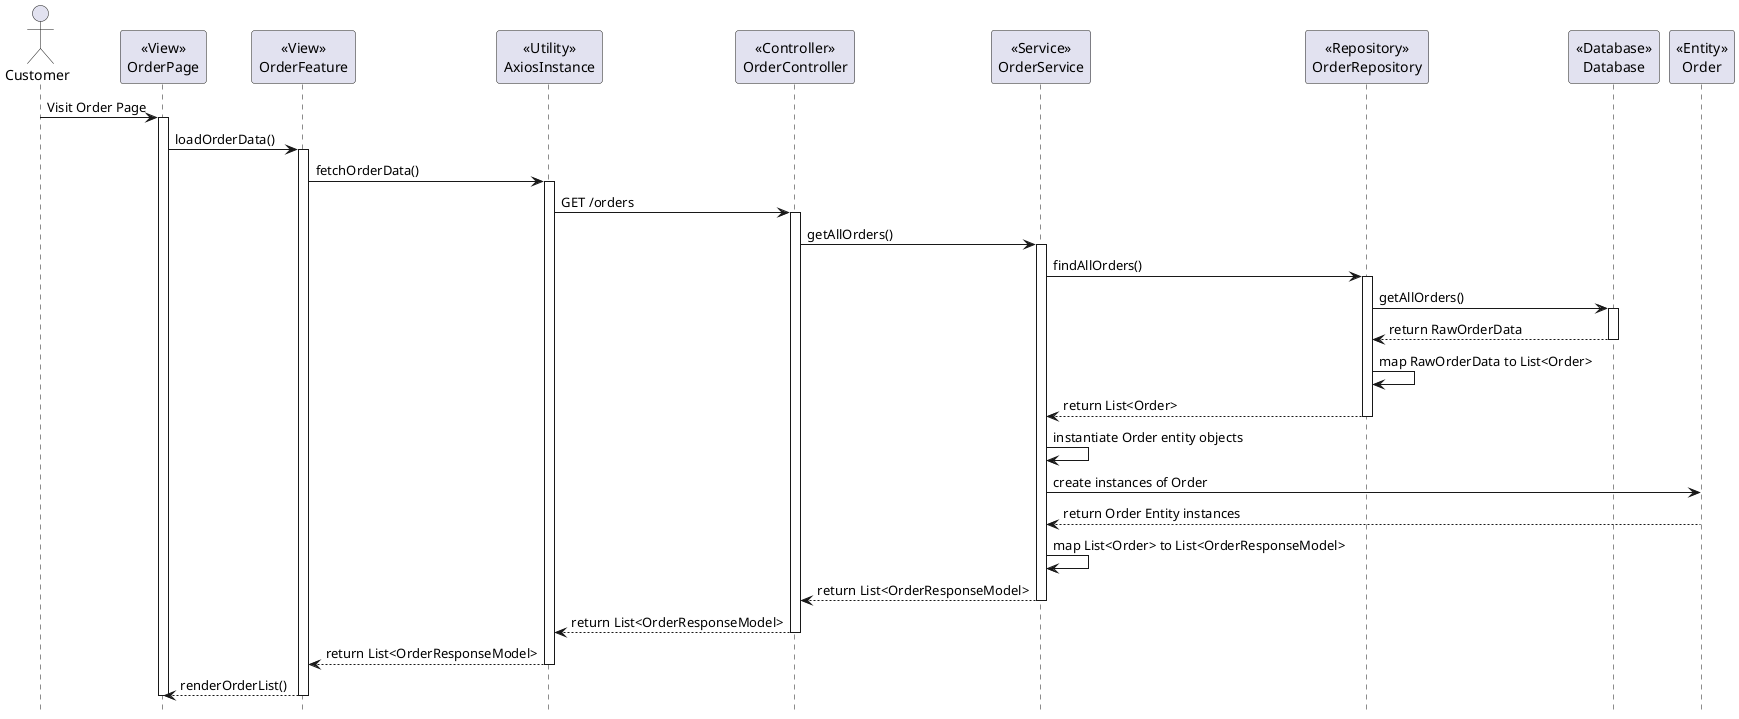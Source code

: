 @startuml
hide footbox
actor Customer

participant OrderPage as "<<View>>\nOrderPage"
participant OrderFeature as "<<View>>\nOrderFeature"
participant AxiosInstance as "<<Utility>>\nAxiosInstance"
participant OrderController as "<<Controller>>\nOrderController"
participant OrderService as "<<Service>>\nOrderService"
participant OrderRepository as "<<Repository>>\nOrderRepository"
participant Database as "<<Database>>\nDatabase"
participant Order as "<<Entity>>\nOrder"

' get all orders '
Customer -> OrderPage: Visit Order Page
activate OrderPage
OrderPage -> OrderFeature: loadOrderData()
activate OrderFeature
OrderFeature -> AxiosInstance: fetchOrderData()
activate AxiosInstance
AxiosInstance -> OrderController: GET /orders
activate OrderController
OrderController -> OrderService: getAllOrders()
activate OrderService
OrderService -> OrderRepository: findAllOrders()
activate OrderRepository
OrderRepository -> Database: getAllOrders()
activate Database
Database --> OrderRepository: return RawOrderData
deactivate Database
OrderRepository -> OrderRepository: map RawOrderData to List<Order>
OrderRepository --> OrderService: return List<Order>
deactivate OrderRepository
OrderService -> OrderService: instantiate Order entity objects
OrderService -> Order: create instances of Order
Order --> OrderService: return Order Entity instances
OrderService -> OrderService: map List<Order> to List<OrderResponseModel>
OrderService --> OrderController: return List<OrderResponseModel>
deactivate OrderService
OrderController --> AxiosInstance: return List<OrderResponseModel>
deactivate OrderController
AxiosInstance --> OrderFeature: return List<OrderResponseModel>
deactivate AxiosInstance
OrderFeature --> OrderPage: renderOrderList()
deactivate OrderFeature
deactivate OrderPage
@enduml
